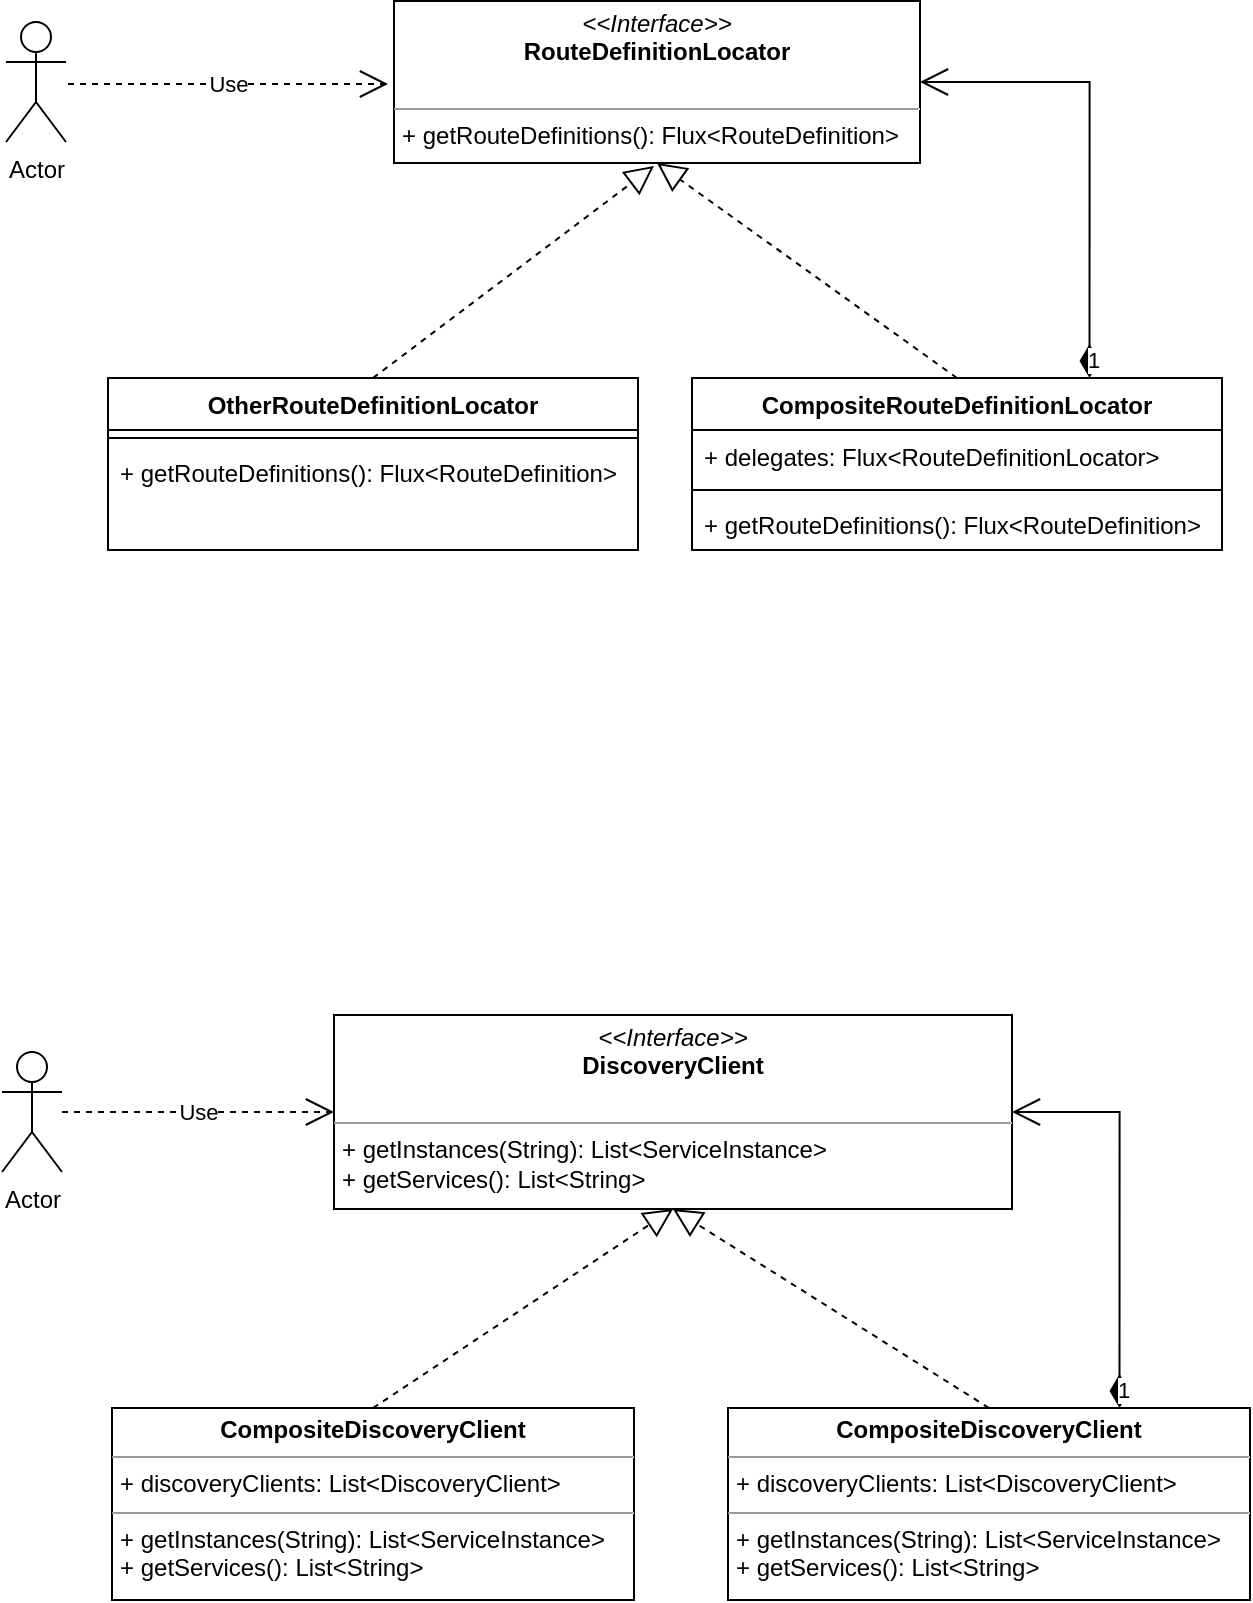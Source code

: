 <mxfile version="21.0.6" type="github">
  <diagram id="K4g5H_F3tM1JXKE1jrMc" name="Page-1">
    <mxGraphModel dx="1225" dy="844" grid="0" gridSize="10" guides="1" tooltips="1" connect="1" arrows="1" fold="1" page="1" pageScale="1" pageWidth="1200" pageHeight="1920" math="0" shadow="0">
      <root>
        <mxCell id="0" />
        <mxCell id="1" parent="0" />
        <mxCell id="7lKeUnp7h8Wlk9BfpHTG-4" value="Actor" style="shape=umlActor;verticalLabelPosition=bottom;verticalAlign=top;html=1;outlineConnect=0;" vertex="1" parent="1">
          <mxGeometry x="152" y="611" width="30" height="60" as="geometry" />
        </mxCell>
        <mxCell id="7lKeUnp7h8Wlk9BfpHTG-6" value="Use" style="endArrow=open;endSize=12;dashed=1;html=1;rounded=0;shadow=0;" edge="1" parent="1">
          <mxGeometry width="160" relative="1" as="geometry">
            <mxPoint x="183" y="642" as="sourcePoint" />
            <mxPoint x="343" y="642" as="targetPoint" />
          </mxGeometry>
        </mxCell>
        <mxCell id="7lKeUnp7h8Wlk9BfpHTG-7" value="&lt;p style=&quot;margin:0px;margin-top:4px;text-align:center;&quot;&gt;&lt;i&gt;&amp;lt;&amp;lt;Interface&amp;gt;&amp;gt;&lt;/i&gt;&lt;br&gt;&lt;b&gt;RouteDefinitionLocator&lt;/b&gt;&lt;br&gt;&lt;/p&gt;&lt;p style=&quot;margin:0px;margin-left:4px;&quot;&gt;&lt;br&gt;&lt;/p&gt;&lt;hr size=&quot;1&quot;&gt;&lt;p style=&quot;margin:0px;margin-left:4px;&quot;&gt;+ getRouteDefinitions(): Flux&amp;lt;RouteDefinition&amp;gt;&lt;br&gt;&lt;/p&gt;" style="verticalAlign=top;align=left;overflow=fill;fontSize=12;fontFamily=Helvetica;html=1;whiteSpace=wrap;" vertex="1" parent="1">
          <mxGeometry x="346" y="600.5" width="263" height="81" as="geometry" />
        </mxCell>
        <mxCell id="7lKeUnp7h8Wlk9BfpHTG-8" value="CompositeRouteDefinitionLocator" style="swimlane;fontStyle=1;align=center;verticalAlign=top;childLayout=stackLayout;horizontal=1;startSize=26;horizontalStack=0;resizeParent=1;resizeParentMax=0;resizeLast=0;collapsible=1;marginBottom=0;whiteSpace=wrap;html=1;" vertex="1" parent="1">
          <mxGeometry x="495" y="789" width="265" height="86" as="geometry" />
        </mxCell>
        <mxCell id="7lKeUnp7h8Wlk9BfpHTG-9" value="+ delegates: Flux&amp;lt;RouteDefinitionLocator&amp;gt;" style="text;strokeColor=none;fillColor=none;align=left;verticalAlign=top;spacingLeft=4;spacingRight=4;overflow=hidden;rotatable=0;points=[[0,0.5],[1,0.5]];portConstraint=eastwest;whiteSpace=wrap;html=1;" vertex="1" parent="7lKeUnp7h8Wlk9BfpHTG-8">
          <mxGeometry y="26" width="265" height="26" as="geometry" />
        </mxCell>
        <mxCell id="7lKeUnp7h8Wlk9BfpHTG-10" value="" style="line;strokeWidth=1;fillColor=none;align=left;verticalAlign=middle;spacingTop=-1;spacingLeft=3;spacingRight=3;rotatable=0;labelPosition=right;points=[];portConstraint=eastwest;strokeColor=inherit;" vertex="1" parent="7lKeUnp7h8Wlk9BfpHTG-8">
          <mxGeometry y="52" width="265" height="8" as="geometry" />
        </mxCell>
        <mxCell id="7lKeUnp7h8Wlk9BfpHTG-11" value="+ getRouteDefinitions(): Flux&amp;lt;RouteDefinition&amp;gt;" style="text;strokeColor=none;fillColor=none;align=left;verticalAlign=top;spacingLeft=4;spacingRight=4;overflow=hidden;rotatable=0;points=[[0,0.5],[1,0.5]];portConstraint=eastwest;whiteSpace=wrap;html=1;" vertex="1" parent="7lKeUnp7h8Wlk9BfpHTG-8">
          <mxGeometry y="60" width="265" height="26" as="geometry" />
        </mxCell>
        <mxCell id="7lKeUnp7h8Wlk9BfpHTG-12" value="" style="endArrow=block;dashed=1;endFill=0;endSize=12;html=1;rounded=0;exitX=0.5;exitY=0;exitDx=0;exitDy=0;entryX=0.5;entryY=1;entryDx=0;entryDy=0;" edge="1" parent="1" source="7lKeUnp7h8Wlk9BfpHTG-8" target="7lKeUnp7h8Wlk9BfpHTG-7">
          <mxGeometry width="160" relative="1" as="geometry">
            <mxPoint x="519" y="726" as="sourcePoint" />
            <mxPoint x="679" y="726" as="targetPoint" />
          </mxGeometry>
        </mxCell>
        <mxCell id="7lKeUnp7h8Wlk9BfpHTG-13" value="OtherRouteDefinitionLocator" style="swimlane;fontStyle=1;align=center;verticalAlign=top;childLayout=stackLayout;horizontal=1;startSize=26;horizontalStack=0;resizeParent=1;resizeParentMax=0;resizeLast=0;collapsible=1;marginBottom=0;whiteSpace=wrap;html=1;" vertex="1" parent="1">
          <mxGeometry x="203" y="789" width="265" height="86" as="geometry" />
        </mxCell>
        <mxCell id="7lKeUnp7h8Wlk9BfpHTG-15" value="" style="line;strokeWidth=1;fillColor=none;align=left;verticalAlign=middle;spacingTop=-1;spacingLeft=3;spacingRight=3;rotatable=0;labelPosition=right;points=[];portConstraint=eastwest;strokeColor=inherit;" vertex="1" parent="7lKeUnp7h8Wlk9BfpHTG-13">
          <mxGeometry y="26" width="265" height="8" as="geometry" />
        </mxCell>
        <mxCell id="7lKeUnp7h8Wlk9BfpHTG-16" value="+ getRouteDefinitions(): Flux&amp;lt;RouteDefinition&amp;gt;" style="text;strokeColor=none;fillColor=none;align=left;verticalAlign=top;spacingLeft=4;spacingRight=4;overflow=hidden;rotatable=0;points=[[0,0.5],[1,0.5]];portConstraint=eastwest;whiteSpace=wrap;html=1;" vertex="1" parent="7lKeUnp7h8Wlk9BfpHTG-13">
          <mxGeometry y="34" width="265" height="52" as="geometry" />
        </mxCell>
        <mxCell id="7lKeUnp7h8Wlk9BfpHTG-17" value="" style="endArrow=block;dashed=1;endFill=0;endSize=12;html=1;rounded=0;exitX=0.5;exitY=0;exitDx=0;exitDy=0;" edge="1" parent="1" source="7lKeUnp7h8Wlk9BfpHTG-13">
          <mxGeometry width="160" relative="1" as="geometry">
            <mxPoint x="342" y="787" as="sourcePoint" />
            <mxPoint x="476" y="683" as="targetPoint" />
          </mxGeometry>
        </mxCell>
        <mxCell id="7lKeUnp7h8Wlk9BfpHTG-19" value="1" style="endArrow=open;html=1;endSize=12;startArrow=diamondThin;startSize=14;startFill=1;edgeStyle=orthogonalEdgeStyle;align=left;verticalAlign=bottom;rounded=0;entryX=1;entryY=0.5;entryDx=0;entryDy=0;exitX=0.75;exitY=0;exitDx=0;exitDy=0;" edge="1" parent="1" source="7lKeUnp7h8Wlk9BfpHTG-8" target="7lKeUnp7h8Wlk9BfpHTG-7">
          <mxGeometry x="-1" y="3" relative="1" as="geometry">
            <mxPoint x="686" y="740" as="sourcePoint" />
            <mxPoint x="846" y="585" as="targetPoint" />
          </mxGeometry>
        </mxCell>
        <mxCell id="O729GKIzI3aUNdeOoOEF-1" value="Actor" style="shape=umlActor;verticalLabelPosition=bottom;verticalAlign=top;html=1;" vertex="1" parent="1">
          <mxGeometry x="150" y="1126" width="30" height="60" as="geometry" />
        </mxCell>
        <mxCell id="O729GKIzI3aUNdeOoOEF-2" value="&lt;p style=&quot;margin:0px;margin-top:4px;text-align:center;&quot;&gt;&lt;i&gt;&amp;lt;&amp;lt;Interface&amp;gt;&amp;gt;&lt;/i&gt;&lt;br&gt;&lt;b&gt;DiscoveryClient&lt;/b&gt;&lt;br&gt;&lt;/p&gt;&lt;p style=&quot;margin:0px;margin-left:4px;&quot;&gt;&lt;br&gt;&lt;/p&gt;&lt;hr size=&quot;1&quot;&gt;&lt;p style=&quot;margin:0px;margin-left:4px;&quot;&gt;+ getInstances(String): List&amp;lt;ServiceInstance&amp;gt;&lt;br&gt;+ getServices(): List&amp;lt;String&amp;gt;&lt;/p&gt;" style="verticalAlign=top;align=left;overflow=fill;fontSize=12;fontFamily=Helvetica;html=1;whiteSpace=wrap;" vertex="1" parent="1">
          <mxGeometry x="316" y="1107.5" width="339" height="97" as="geometry" />
        </mxCell>
        <mxCell id="O729GKIzI3aUNdeOoOEF-3" value="&lt;p style=&quot;margin:0px;margin-top:4px;text-align:center;&quot;&gt;&lt;b&gt;CompositeDiscoveryClient&lt;/b&gt;&lt;br&gt;&lt;/p&gt;&lt;hr size=&quot;1&quot;&gt;&lt;p style=&quot;margin:0px;margin-left:4px;&quot;&gt;+ discoveryClients: List&amp;lt;DiscoveryClient&amp;gt;&lt;/p&gt;&lt;hr size=&quot;1&quot;&gt;&lt;p style=&quot;margin:0px;margin-left:4px;&quot;&gt;+ getInstances(String): List&amp;lt;ServiceInstance&amp;gt;&lt;br style=&quot;border-color: var(--border-color);&quot;&gt;+ getServices(): List&amp;lt;String&amp;gt;&lt;br&gt;&lt;/p&gt;" style="verticalAlign=top;align=left;overflow=fill;fontSize=12;fontFamily=Helvetica;html=1;whiteSpace=wrap;" vertex="1" parent="1">
          <mxGeometry x="513" y="1304" width="261" height="96" as="geometry" />
        </mxCell>
        <mxCell id="O729GKIzI3aUNdeOoOEF-4" value="&lt;p style=&quot;margin:0px;margin-top:4px;text-align:center;&quot;&gt;&lt;b&gt;CompositeDiscoveryClient&lt;/b&gt;&lt;br&gt;&lt;/p&gt;&lt;hr size=&quot;1&quot;&gt;&lt;p style=&quot;margin:0px;margin-left:4px;&quot;&gt;+ discoveryClients: List&amp;lt;DiscoveryClient&amp;gt;&lt;/p&gt;&lt;hr size=&quot;1&quot;&gt;&lt;p style=&quot;margin:0px;margin-left:4px;&quot;&gt;+ getInstances(String): List&amp;lt;ServiceInstance&amp;gt;&lt;br style=&quot;border-color: var(--border-color);&quot;&gt;+ getServices(): List&amp;lt;String&amp;gt;&lt;br&gt;&lt;/p&gt;" style="verticalAlign=top;align=left;overflow=fill;fontSize=12;fontFamily=Helvetica;html=1;whiteSpace=wrap;" vertex="1" parent="1">
          <mxGeometry x="205" y="1304" width="261" height="96" as="geometry" />
        </mxCell>
        <mxCell id="O729GKIzI3aUNdeOoOEF-5" value="Use" style="endArrow=open;endSize=12;dashed=1;html=1;rounded=0;entryX=0;entryY=0.5;entryDx=0;entryDy=0;" edge="1" parent="1" source="O729GKIzI3aUNdeOoOEF-1" target="O729GKIzI3aUNdeOoOEF-2">
          <mxGeometry width="160" relative="1" as="geometry">
            <mxPoint x="449" y="1064" as="sourcePoint" />
            <mxPoint x="609" y="1064" as="targetPoint" />
          </mxGeometry>
        </mxCell>
        <mxCell id="O729GKIzI3aUNdeOoOEF-6" value="" style="endArrow=block;dashed=1;endFill=0;endSize=12;html=1;rounded=0;exitX=0.5;exitY=0;exitDx=0;exitDy=0;entryX=0.5;entryY=1;entryDx=0;entryDy=0;" edge="1" parent="1" source="O729GKIzI3aUNdeOoOEF-4" target="O729GKIzI3aUNdeOoOEF-2">
          <mxGeometry width="160" relative="1" as="geometry">
            <mxPoint x="337" y="1257" as="sourcePoint" />
            <mxPoint x="552" y="1059" as="targetPoint" />
          </mxGeometry>
        </mxCell>
        <mxCell id="O729GKIzI3aUNdeOoOEF-7" value="" style="endArrow=block;dashed=1;endFill=0;endSize=12;html=1;rounded=0;exitX=0.5;exitY=0;exitDx=0;exitDy=0;entryX=0.5;entryY=1;entryDx=0;entryDy=0;" edge="1" parent="1" source="O729GKIzI3aUNdeOoOEF-3" target="O729GKIzI3aUNdeOoOEF-2">
          <mxGeometry width="160" relative="1" as="geometry">
            <mxPoint x="364" y="1161" as="sourcePoint" />
            <mxPoint x="524" y="1161" as="targetPoint" />
          </mxGeometry>
        </mxCell>
        <mxCell id="O729GKIzI3aUNdeOoOEF-8" value="1" style="endArrow=open;html=1;endSize=12;startArrow=diamondThin;startSize=14;startFill=1;edgeStyle=orthogonalEdgeStyle;align=left;verticalAlign=bottom;rounded=0;entryX=1;entryY=0.5;entryDx=0;entryDy=0;exitX=0.75;exitY=0;exitDx=0;exitDy=0;" edge="1" parent="1" source="O729GKIzI3aUNdeOoOEF-3" target="O729GKIzI3aUNdeOoOEF-2">
          <mxGeometry x="-1" y="3" relative="1" as="geometry">
            <mxPoint x="880" y="1156" as="sourcePoint" />
            <mxPoint x="556" y="1047" as="targetPoint" />
          </mxGeometry>
        </mxCell>
      </root>
    </mxGraphModel>
  </diagram>
</mxfile>
